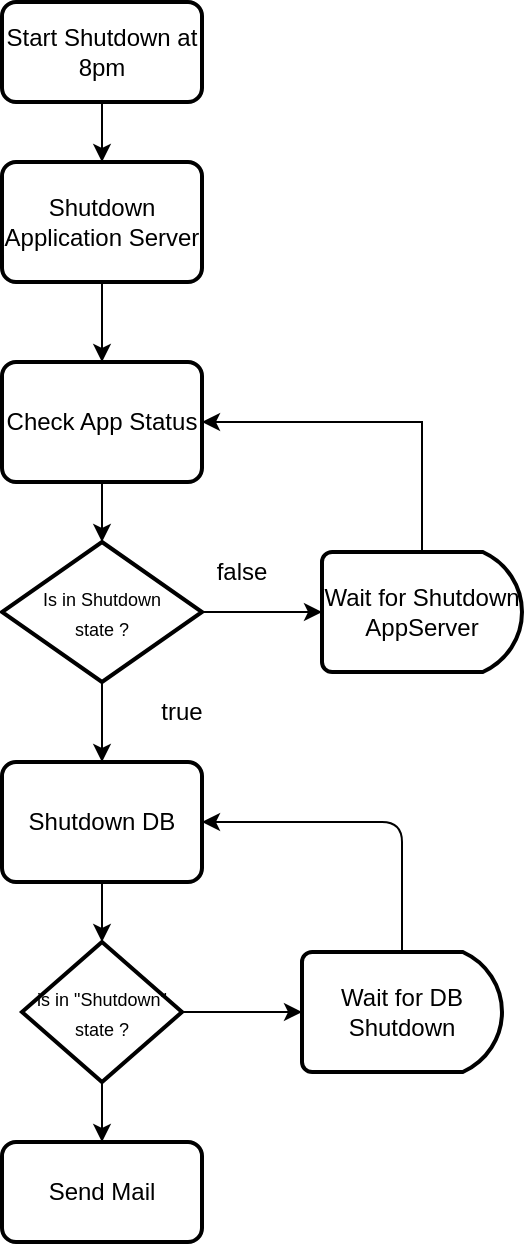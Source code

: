 <mxfile version="13.9.9" type="device"><diagram id="zPXP76SKhcQ9YXScmyF0" name="Page-1"><mxGraphModel dx="1117" dy="896" grid="1" gridSize="10" guides="1" tooltips="1" connect="1" arrows="1" fold="1" page="1" pageScale="1" pageWidth="1400" pageHeight="850" math="0" shadow="0"><root><mxCell id="0"/><mxCell id="1" parent="0"/><mxCell id="3yLvorvnSsVkLxc0t6p2-15" style="edgeStyle=orthogonalEdgeStyle;rounded=0;orthogonalLoop=1;jettySize=auto;html=1;exitX=0.5;exitY=1;exitDx=0;exitDy=0;entryX=0.5;entryY=0;entryDx=0;entryDy=0;" edge="1" parent="1" source="3yLvorvnSsVkLxc0t6p2-1" target="3yLvorvnSsVkLxc0t6p2-6"><mxGeometry relative="1" as="geometry"/></mxCell><mxCell id="3yLvorvnSsVkLxc0t6p2-1" value="Start Shutdown at 8pm" style="rounded=1;whiteSpace=wrap;html=1;absoluteArcSize=1;arcSize=14;strokeWidth=2;" vertex="1" parent="1"><mxGeometry x="400" y="80" width="100" height="50" as="geometry"/></mxCell><mxCell id="3yLvorvnSsVkLxc0t6p2-2" value="Wait for DB Shutdown" style="strokeWidth=2;html=1;shape=mxgraph.flowchart.delay;whiteSpace=wrap;" vertex="1" parent="1"><mxGeometry x="550" y="555" width="100" height="60" as="geometry"/></mxCell><mxCell id="3yLvorvnSsVkLxc0t6p2-28" value="" style="edgeStyle=orthogonalEdgeStyle;rounded=0;orthogonalLoop=1;jettySize=auto;html=1;" edge="1" parent="1" source="3yLvorvnSsVkLxc0t6p2-3" target="3yLvorvnSsVkLxc0t6p2-25"><mxGeometry relative="1" as="geometry"/></mxCell><mxCell id="3yLvorvnSsVkLxc0t6p2-3" value="Shutdown DB" style="rounded=1;whiteSpace=wrap;html=1;absoluteArcSize=1;arcSize=14;strokeWidth=2;" vertex="1" parent="1"><mxGeometry x="400" y="460" width="100" height="60" as="geometry"/></mxCell><mxCell id="3yLvorvnSsVkLxc0t6p2-21" style="edgeStyle=orthogonalEdgeStyle;rounded=0;orthogonalLoop=1;jettySize=auto;html=1;exitX=0.5;exitY=1;exitDx=0;exitDy=0;entryX=0.5;entryY=0;entryDx=0;entryDy=0;" edge="1" parent="1" source="3yLvorvnSsVkLxc0t6p2-6" target="3yLvorvnSsVkLxc0t6p2-16"><mxGeometry relative="1" as="geometry"/></mxCell><mxCell id="3yLvorvnSsVkLxc0t6p2-6" value="Shutdown Application Server" style="rounded=1;whiteSpace=wrap;html=1;absoluteArcSize=1;arcSize=14;strokeWidth=2;" vertex="1" parent="1"><mxGeometry x="400" y="160" width="100" height="60" as="geometry"/></mxCell><mxCell id="3yLvorvnSsVkLxc0t6p2-19" style="edgeStyle=orthogonalEdgeStyle;rounded=0;orthogonalLoop=1;jettySize=auto;html=1;exitX=0.5;exitY=0;exitDx=0;exitDy=0;exitPerimeter=0;entryX=1;entryY=0.5;entryDx=0;entryDy=0;" edge="1" parent="1" source="3yLvorvnSsVkLxc0t6p2-7" target="3yLvorvnSsVkLxc0t6p2-16"><mxGeometry relative="1" as="geometry"/></mxCell><mxCell id="3yLvorvnSsVkLxc0t6p2-7" value="Wait for Shutdown AppServer" style="strokeWidth=2;html=1;shape=mxgraph.flowchart.delay;whiteSpace=wrap;" vertex="1" parent="1"><mxGeometry x="560" y="355" width="100" height="60" as="geometry"/></mxCell><mxCell id="3yLvorvnSsVkLxc0t6p2-8" value="Send Mail" style="rounded=1;whiteSpace=wrap;html=1;absoluteArcSize=1;arcSize=14;strokeWidth=2;" vertex="1" parent="1"><mxGeometry x="400" y="650" width="100" height="50" as="geometry"/></mxCell><mxCell id="3yLvorvnSsVkLxc0t6p2-20" style="edgeStyle=orthogonalEdgeStyle;rounded=0;orthogonalLoop=1;jettySize=auto;html=1;exitX=0.5;exitY=1;exitDx=0;exitDy=0;entryX=0.5;entryY=0;entryDx=0;entryDy=0;entryPerimeter=0;" edge="1" parent="1" source="3yLvorvnSsVkLxc0t6p2-16" target="3yLvorvnSsVkLxc0t6p2-17"><mxGeometry relative="1" as="geometry"/></mxCell><mxCell id="3yLvorvnSsVkLxc0t6p2-16" value="Check App Status" style="rounded=1;whiteSpace=wrap;html=1;absoluteArcSize=1;arcSize=14;strokeWidth=2;" vertex="1" parent="1"><mxGeometry x="400" y="260" width="100" height="60" as="geometry"/></mxCell><mxCell id="3yLvorvnSsVkLxc0t6p2-18" value="" style="edgeStyle=orthogonalEdgeStyle;rounded=0;orthogonalLoop=1;jettySize=auto;html=1;" edge="1" parent="1" source="3yLvorvnSsVkLxc0t6p2-17" target="3yLvorvnSsVkLxc0t6p2-7"><mxGeometry relative="1" as="geometry"/></mxCell><mxCell id="3yLvorvnSsVkLxc0t6p2-23" value="" style="edgeStyle=orthogonalEdgeStyle;rounded=0;orthogonalLoop=1;jettySize=auto;html=1;" edge="1" parent="1" source="3yLvorvnSsVkLxc0t6p2-17" target="3yLvorvnSsVkLxc0t6p2-3"><mxGeometry relative="1" as="geometry"/></mxCell><mxCell id="3yLvorvnSsVkLxc0t6p2-17" value="&lt;font style=&quot;font-size: 9px&quot;&gt;Is in Shutdown&lt;br&gt;state ?&lt;/font&gt;" style="strokeWidth=2;html=1;shape=mxgraph.flowchart.decision;whiteSpace=wrap;" vertex="1" parent="1"><mxGeometry x="400" y="350" width="100" height="70" as="geometry"/></mxCell><mxCell id="3yLvorvnSsVkLxc0t6p2-22" value="false" style="text;html=1;strokeColor=none;fillColor=none;align=center;verticalAlign=middle;whiteSpace=wrap;rounded=0;" vertex="1" parent="1"><mxGeometry x="500" y="355" width="40" height="20" as="geometry"/></mxCell><mxCell id="3yLvorvnSsVkLxc0t6p2-24" value="true" style="text;html=1;strokeColor=none;fillColor=none;align=center;verticalAlign=middle;whiteSpace=wrap;rounded=0;" vertex="1" parent="1"><mxGeometry x="470" y="425" width="40" height="20" as="geometry"/></mxCell><mxCell id="3yLvorvnSsVkLxc0t6p2-26" value="" style="edgeStyle=orthogonalEdgeStyle;rounded=0;orthogonalLoop=1;jettySize=auto;html=1;" edge="1" parent="1" source="3yLvorvnSsVkLxc0t6p2-25" target="3yLvorvnSsVkLxc0t6p2-2"><mxGeometry relative="1" as="geometry"/></mxCell><mxCell id="3yLvorvnSsVkLxc0t6p2-29" value="" style="edgeStyle=orthogonalEdgeStyle;rounded=0;orthogonalLoop=1;jettySize=auto;html=1;" edge="1" parent="1" source="3yLvorvnSsVkLxc0t6p2-25" target="3yLvorvnSsVkLxc0t6p2-8"><mxGeometry relative="1" as="geometry"/></mxCell><mxCell id="3yLvorvnSsVkLxc0t6p2-25" value="&lt;font style=&quot;font-size: 9px&quot;&gt;is in &quot;Shutdown&quot; state ?&lt;br&gt;&lt;/font&gt;" style="strokeWidth=2;html=1;shape=mxgraph.flowchart.decision;whiteSpace=wrap;" vertex="1" parent="1"><mxGeometry x="410" y="550" width="80" height="70" as="geometry"/></mxCell><mxCell id="3yLvorvnSsVkLxc0t6p2-27" value="" style="endArrow=classic;html=1;exitX=0.5;exitY=0;exitDx=0;exitDy=0;exitPerimeter=0;entryX=1;entryY=0.5;entryDx=0;entryDy=0;" edge="1" parent="1" source="3yLvorvnSsVkLxc0t6p2-2" target="3yLvorvnSsVkLxc0t6p2-3"><mxGeometry width="50" height="50" relative="1" as="geometry"><mxPoint x="750" y="510" as="sourcePoint"/><mxPoint x="800" y="460" as="targetPoint"/><Array as="points"><mxPoint x="600" y="490"/></Array></mxGeometry></mxCell></root></mxGraphModel></diagram></mxfile>